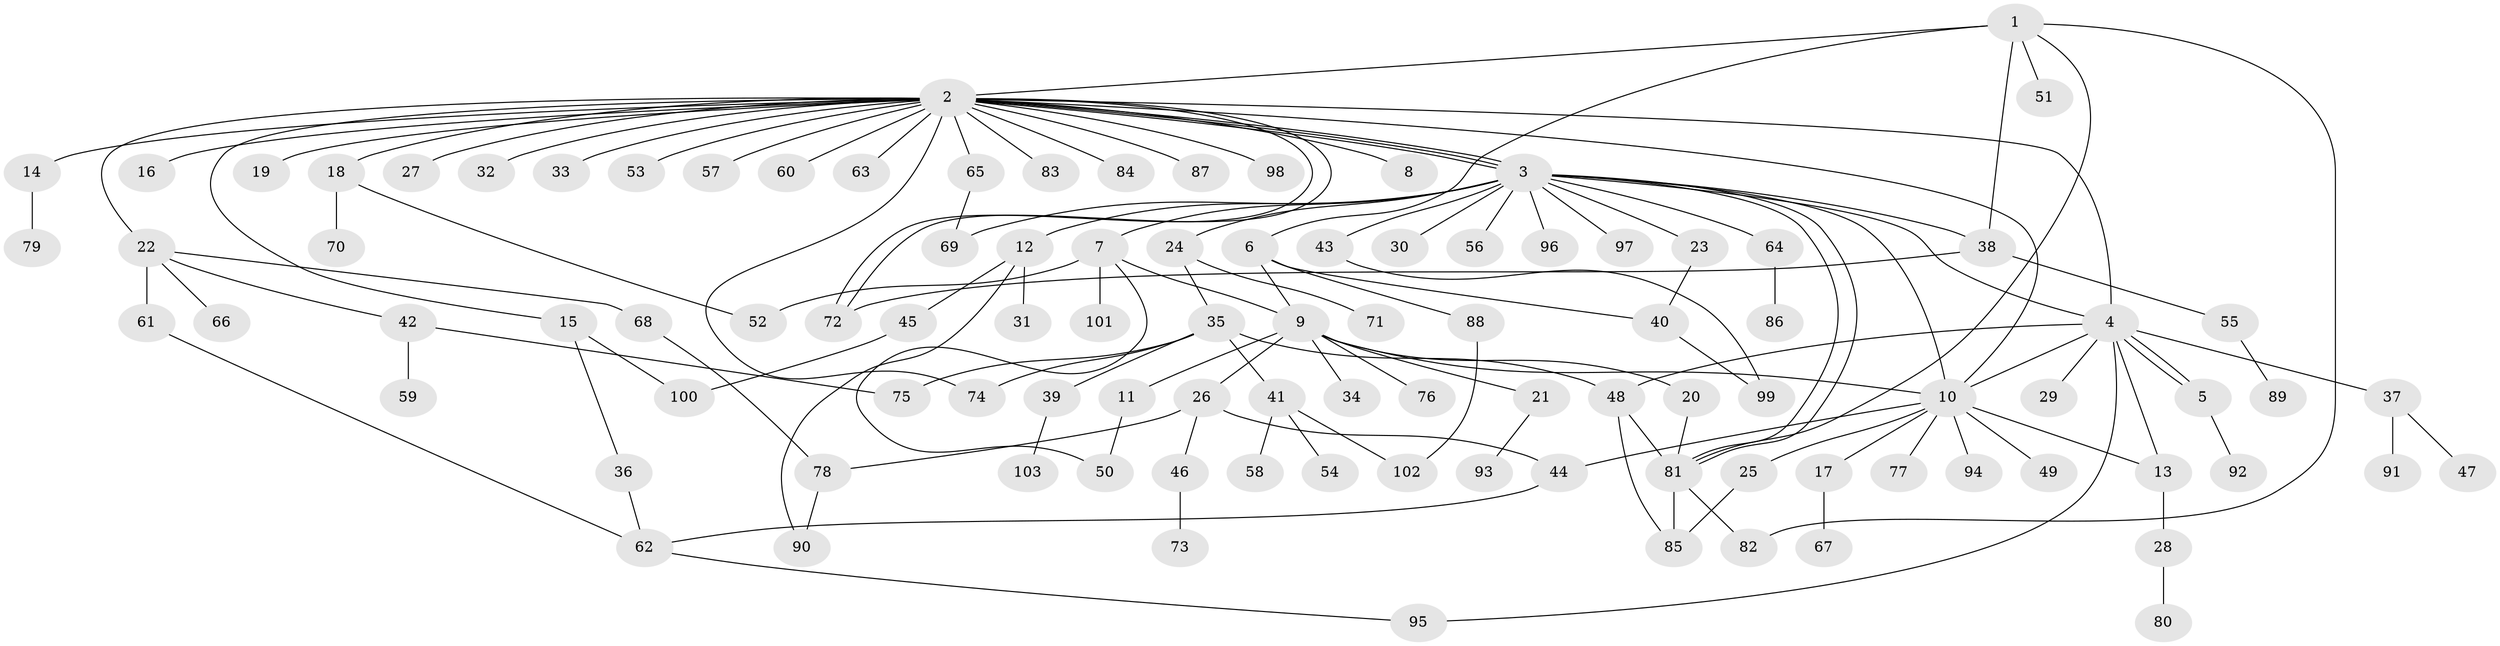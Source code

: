 // coarse degree distribution, {1: 0.8235294117647058, 11: 0.0196078431372549, 2: 0.058823529411764705, 32: 0.0196078431372549, 3: 0.0392156862745098, 5: 0.0196078431372549, 8: 0.0196078431372549}
// Generated by graph-tools (version 1.1) at 2025/50/03/04/25 21:50:13]
// undirected, 103 vertices, 137 edges
graph export_dot {
graph [start="1"]
  node [color=gray90,style=filled];
  1;
  2;
  3;
  4;
  5;
  6;
  7;
  8;
  9;
  10;
  11;
  12;
  13;
  14;
  15;
  16;
  17;
  18;
  19;
  20;
  21;
  22;
  23;
  24;
  25;
  26;
  27;
  28;
  29;
  30;
  31;
  32;
  33;
  34;
  35;
  36;
  37;
  38;
  39;
  40;
  41;
  42;
  43;
  44;
  45;
  46;
  47;
  48;
  49;
  50;
  51;
  52;
  53;
  54;
  55;
  56;
  57;
  58;
  59;
  60;
  61;
  62;
  63;
  64;
  65;
  66;
  67;
  68;
  69;
  70;
  71;
  72;
  73;
  74;
  75;
  76;
  77;
  78;
  79;
  80;
  81;
  82;
  83;
  84;
  85;
  86;
  87;
  88;
  89;
  90;
  91;
  92;
  93;
  94;
  95;
  96;
  97;
  98;
  99;
  100;
  101;
  102;
  103;
  1 -- 2;
  1 -- 6;
  1 -- 38;
  1 -- 51;
  1 -- 81;
  1 -- 82;
  2 -- 3;
  2 -- 3;
  2 -- 3;
  2 -- 4;
  2 -- 8;
  2 -- 10;
  2 -- 14;
  2 -- 15;
  2 -- 16;
  2 -- 18;
  2 -- 19;
  2 -- 22;
  2 -- 27;
  2 -- 32;
  2 -- 33;
  2 -- 53;
  2 -- 57;
  2 -- 60;
  2 -- 63;
  2 -- 65;
  2 -- 72;
  2 -- 72;
  2 -- 74;
  2 -- 83;
  2 -- 84;
  2 -- 87;
  2 -- 98;
  3 -- 4;
  3 -- 7;
  3 -- 10;
  3 -- 12;
  3 -- 23;
  3 -- 24;
  3 -- 30;
  3 -- 38;
  3 -- 43;
  3 -- 56;
  3 -- 64;
  3 -- 69;
  3 -- 81;
  3 -- 81;
  3 -- 96;
  3 -- 97;
  4 -- 5;
  4 -- 5;
  4 -- 10;
  4 -- 13;
  4 -- 29;
  4 -- 37;
  4 -- 48;
  4 -- 95;
  5 -- 92;
  6 -- 9;
  6 -- 40;
  6 -- 88;
  7 -- 9;
  7 -- 50;
  7 -- 52;
  7 -- 101;
  9 -- 10;
  9 -- 11;
  9 -- 20;
  9 -- 21;
  9 -- 26;
  9 -- 34;
  9 -- 76;
  10 -- 13;
  10 -- 17;
  10 -- 25;
  10 -- 44;
  10 -- 49;
  10 -- 77;
  10 -- 94;
  11 -- 50;
  12 -- 31;
  12 -- 45;
  12 -- 90;
  13 -- 28;
  14 -- 79;
  15 -- 36;
  15 -- 100;
  17 -- 67;
  18 -- 52;
  18 -- 70;
  20 -- 81;
  21 -- 93;
  22 -- 42;
  22 -- 61;
  22 -- 66;
  22 -- 68;
  23 -- 40;
  24 -- 35;
  24 -- 71;
  25 -- 85;
  26 -- 44;
  26 -- 46;
  26 -- 78;
  28 -- 80;
  35 -- 39;
  35 -- 41;
  35 -- 48;
  35 -- 74;
  35 -- 75;
  36 -- 62;
  37 -- 47;
  37 -- 91;
  38 -- 55;
  38 -- 72;
  39 -- 103;
  40 -- 99;
  41 -- 54;
  41 -- 58;
  41 -- 102;
  42 -- 59;
  42 -- 75;
  43 -- 99;
  44 -- 62;
  45 -- 100;
  46 -- 73;
  48 -- 81;
  48 -- 85;
  55 -- 89;
  61 -- 62;
  62 -- 95;
  64 -- 86;
  65 -- 69;
  68 -- 78;
  78 -- 90;
  81 -- 82;
  81 -- 85;
  88 -- 102;
}
